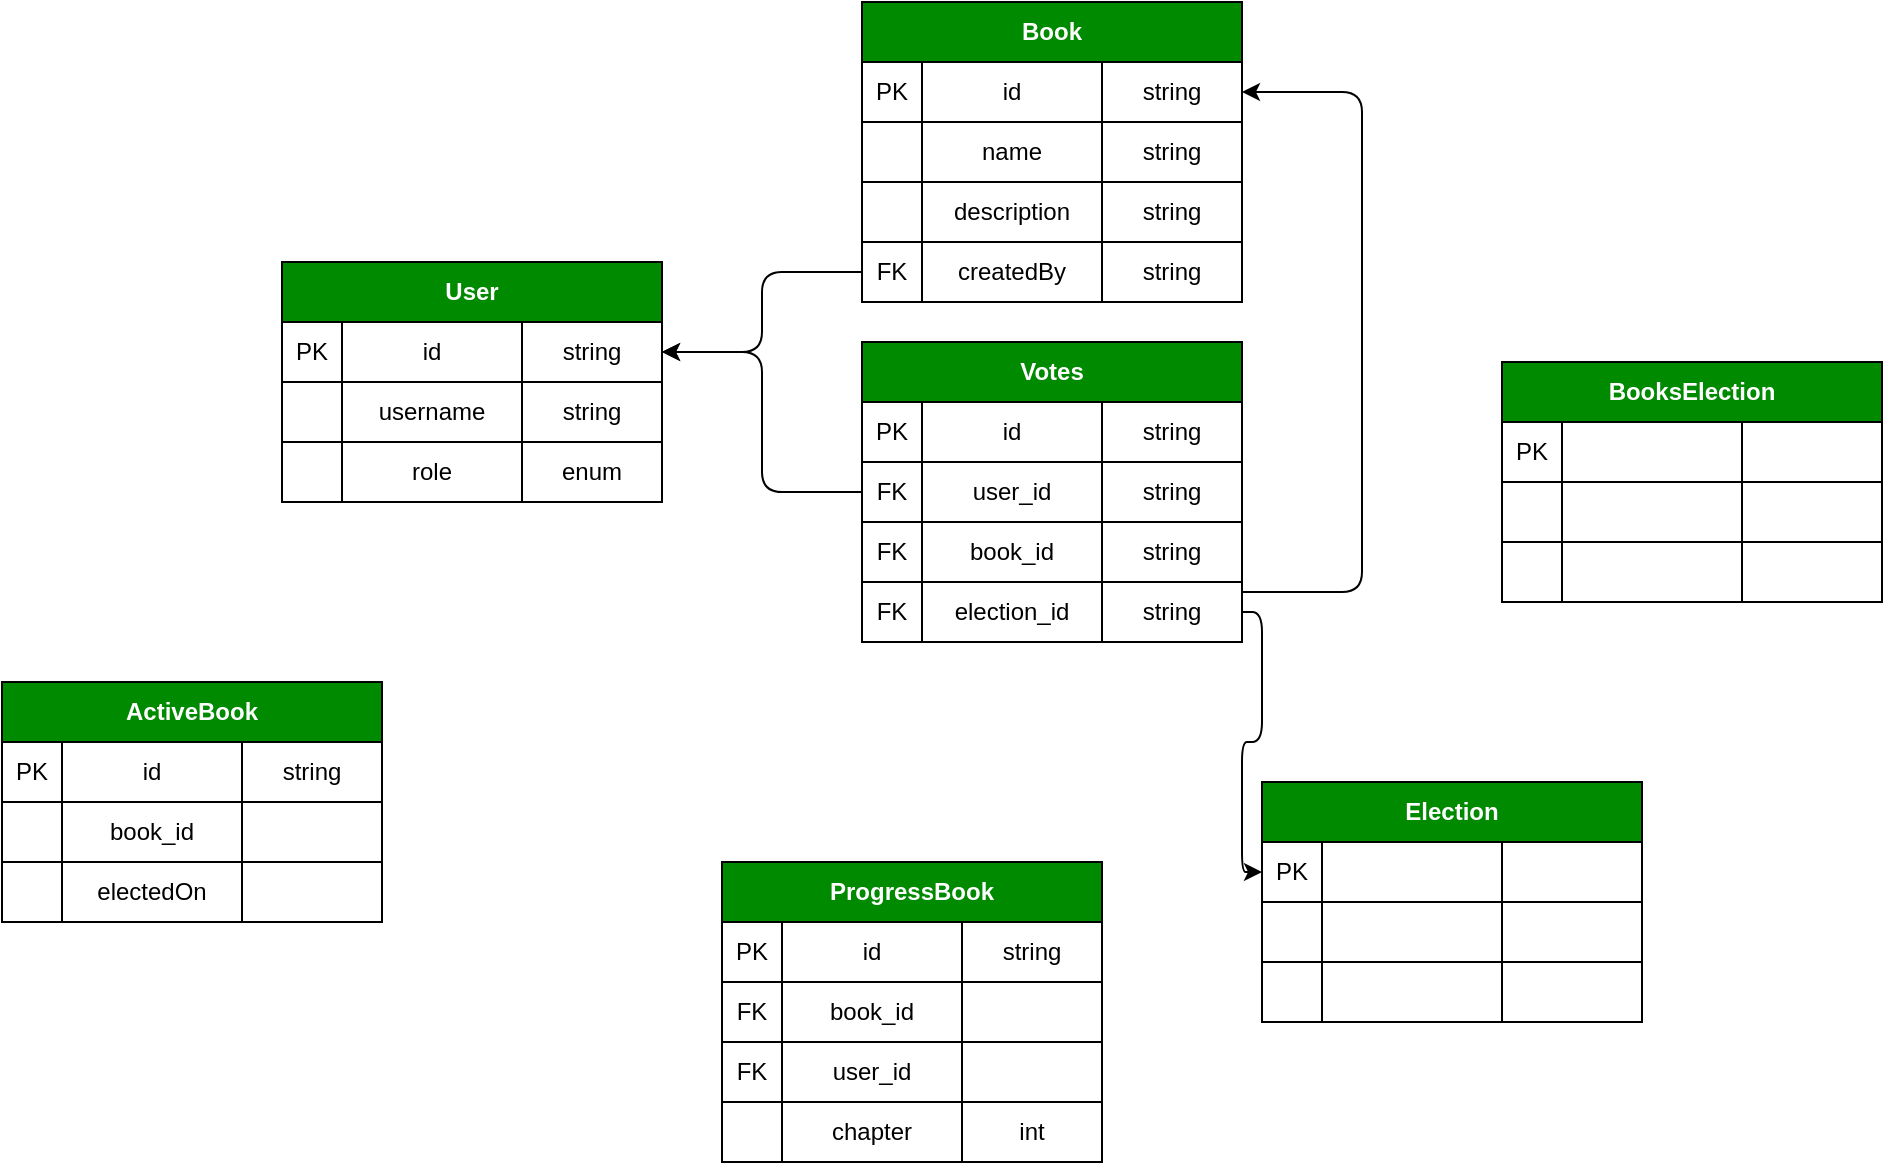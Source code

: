 <mxfile>
    <diagram id="_sgcQJJRoCDwZnuj_THw" name="Page-1">
        <mxGraphModel dx="1458" dy="1840" grid="1" gridSize="10" guides="1" tooltips="1" connect="1" arrows="1" fold="1" page="1" pageScale="1" pageWidth="850" pageHeight="1100" math="0" shadow="0">
            <root>
                <mxCell id="0"/>
                <mxCell id="1" parent="0"/>
                <mxCell id="13" value="" style="group;fontStyle=1" parent="1" vertex="1" connectable="0">
                    <mxGeometry x="40" y="40" width="190" height="120" as="geometry"/>
                </mxCell>
                <mxCell id="3" value="&lt;b&gt;User&lt;/b&gt;" style="whiteSpace=wrap;html=1;fillColor=#008a00;strokeColor=default;fontColor=#ffffff;" parent="13" vertex="1">
                    <mxGeometry width="190" height="30" as="geometry"/>
                </mxCell>
                <mxCell id="4" value="id" style="whiteSpace=wrap;html=1;strokeColor=default;" parent="13" vertex="1">
                    <mxGeometry x="30" y="30" width="90" height="30" as="geometry"/>
                </mxCell>
                <mxCell id="5" value="username&lt;br&gt;" style="whiteSpace=wrap;html=1;strokeColor=default;" parent="13" vertex="1">
                    <mxGeometry x="30" y="60" width="90" height="30" as="geometry"/>
                </mxCell>
                <mxCell id="6" value="role" style="whiteSpace=wrap;html=1;strokeColor=default;" parent="13" vertex="1">
                    <mxGeometry x="30" y="90" width="90" height="30" as="geometry"/>
                </mxCell>
                <mxCell id="7" value="PK" style="whiteSpace=wrap;html=1;strokeColor=default;" parent="13" vertex="1">
                    <mxGeometry y="30" width="30" height="30" as="geometry"/>
                </mxCell>
                <mxCell id="8" value="" style="whiteSpace=wrap;html=1;strokeColor=default;" parent="13" vertex="1">
                    <mxGeometry y="60" width="30" height="30" as="geometry"/>
                </mxCell>
                <mxCell id="9" value="" style="whiteSpace=wrap;html=1;strokeColor=default;" parent="13" vertex="1">
                    <mxGeometry y="90" width="30" height="30" as="geometry"/>
                </mxCell>
                <mxCell id="10" value="string" style="whiteSpace=wrap;html=1;strokeColor=default;" parent="13" vertex="1">
                    <mxGeometry x="120" y="30" width="70" height="30" as="geometry"/>
                </mxCell>
                <mxCell id="11" value="string" style="whiteSpace=wrap;html=1;strokeColor=default;" parent="13" vertex="1">
                    <mxGeometry x="120" y="60" width="70" height="30" as="geometry"/>
                </mxCell>
                <mxCell id="12" value="enum" style="whiteSpace=wrap;html=1;strokeColor=default;" parent="13" vertex="1">
                    <mxGeometry x="120" y="90" width="70" height="30" as="geometry"/>
                </mxCell>
                <mxCell id="14" value="" style="group" parent="1" vertex="1" connectable="0">
                    <mxGeometry x="330" y="-90" width="190" height="120" as="geometry"/>
                </mxCell>
                <mxCell id="15" value="&lt;b&gt;Book&lt;/b&gt;" style="whiteSpace=wrap;html=1;fillColor=#008a00;strokeColor=default;fontColor=#ffffff;" parent="14" vertex="1">
                    <mxGeometry width="190" height="30" as="geometry"/>
                </mxCell>
                <mxCell id="16" value="id" style="whiteSpace=wrap;html=1;strokeColor=default;" parent="14" vertex="1">
                    <mxGeometry x="30" y="30" width="90" height="30" as="geometry"/>
                </mxCell>
                <mxCell id="17" value="name" style="whiteSpace=wrap;html=1;strokeColor=default;" parent="14" vertex="1">
                    <mxGeometry x="30" y="60" width="90" height="30" as="geometry"/>
                </mxCell>
                <mxCell id="18" value="description" style="whiteSpace=wrap;html=1;strokeColor=default;" parent="14" vertex="1">
                    <mxGeometry x="30" y="90" width="90" height="30" as="geometry"/>
                </mxCell>
                <mxCell id="19" value="PK" style="whiteSpace=wrap;html=1;strokeColor=default;" parent="14" vertex="1">
                    <mxGeometry y="30" width="30" height="30" as="geometry"/>
                </mxCell>
                <mxCell id="20" value="" style="whiteSpace=wrap;html=1;strokeColor=default;" parent="14" vertex="1">
                    <mxGeometry y="60" width="30" height="30" as="geometry"/>
                </mxCell>
                <mxCell id="21" value="" style="whiteSpace=wrap;html=1;strokeColor=default;" parent="14" vertex="1">
                    <mxGeometry y="90" width="30" height="30" as="geometry"/>
                </mxCell>
                <mxCell id="22" value="string" style="whiteSpace=wrap;html=1;strokeColor=default;" parent="14" vertex="1">
                    <mxGeometry x="120" y="30" width="70" height="30" as="geometry"/>
                </mxCell>
                <mxCell id="23" value="string" style="whiteSpace=wrap;html=1;strokeColor=default;" parent="14" vertex="1">
                    <mxGeometry x="120" y="60" width="70" height="30" as="geometry"/>
                </mxCell>
                <mxCell id="24" value="string" style="whiteSpace=wrap;html=1;strokeColor=default;" parent="14" vertex="1">
                    <mxGeometry x="120" y="90" width="70" height="30" as="geometry"/>
                </mxCell>
                <mxCell id="25" value="" style="group" parent="1" vertex="1" connectable="0">
                    <mxGeometry x="-100" y="250" width="190" height="120" as="geometry"/>
                </mxCell>
                <mxCell id="26" value="&lt;b&gt;ActiveBook&lt;/b&gt;" style="whiteSpace=wrap;html=1;fillColor=#008a00;strokeColor=default;fontColor=#ffffff;" parent="25" vertex="1">
                    <mxGeometry width="190" height="30" as="geometry"/>
                </mxCell>
                <mxCell id="27" value="id" style="whiteSpace=wrap;html=1;strokeColor=default;" parent="25" vertex="1">
                    <mxGeometry x="30" y="30" width="90" height="30" as="geometry"/>
                </mxCell>
                <mxCell id="28" value="book_id" style="whiteSpace=wrap;html=1;strokeColor=default;" parent="25" vertex="1">
                    <mxGeometry x="30" y="60" width="90" height="30" as="geometry"/>
                </mxCell>
                <mxCell id="29" value="electedOn" style="whiteSpace=wrap;html=1;strokeColor=default;" parent="25" vertex="1">
                    <mxGeometry x="30" y="90" width="90" height="30" as="geometry"/>
                </mxCell>
                <mxCell id="30" value="PK" style="whiteSpace=wrap;html=1;strokeColor=default;" parent="25" vertex="1">
                    <mxGeometry y="30" width="30" height="30" as="geometry"/>
                </mxCell>
                <mxCell id="31" value="" style="whiteSpace=wrap;html=1;strokeColor=default;" parent="25" vertex="1">
                    <mxGeometry y="60" width="30" height="30" as="geometry"/>
                </mxCell>
                <mxCell id="32" value="" style="whiteSpace=wrap;html=1;strokeColor=default;" parent="25" vertex="1">
                    <mxGeometry y="90" width="30" height="30" as="geometry"/>
                </mxCell>
                <mxCell id="33" value="string" style="whiteSpace=wrap;html=1;strokeColor=default;" parent="25" vertex="1">
                    <mxGeometry x="120" y="30" width="70" height="30" as="geometry"/>
                </mxCell>
                <mxCell id="34" value="" style="whiteSpace=wrap;html=1;strokeColor=default;" parent="25" vertex="1">
                    <mxGeometry x="120" y="60" width="70" height="30" as="geometry"/>
                </mxCell>
                <mxCell id="35" value="" style="whiteSpace=wrap;html=1;strokeColor=default;" parent="25" vertex="1">
                    <mxGeometry x="120" y="90" width="70" height="30" as="geometry"/>
                </mxCell>
                <mxCell id="48" value="createdBy" style="whiteSpace=wrap;html=1;strokeColor=default;" parent="1" vertex="1">
                    <mxGeometry x="360" y="30" width="90" height="30" as="geometry"/>
                </mxCell>
                <mxCell id="68" style="edgeStyle=orthogonalEdgeStyle;html=1;entryX=1;entryY=0.5;entryDx=0;entryDy=0;" parent="1" source="49" target="10" edge="1">
                    <mxGeometry relative="1" as="geometry"/>
                </mxCell>
                <mxCell id="49" value="FK" style="whiteSpace=wrap;html=1;strokeColor=default;" parent="1" vertex="1">
                    <mxGeometry x="330" y="30" width="30" height="30" as="geometry"/>
                </mxCell>
                <mxCell id="50" value="string" style="whiteSpace=wrap;html=1;strokeColor=default;" parent="1" vertex="1">
                    <mxGeometry x="450" y="30" width="70" height="30" as="geometry"/>
                </mxCell>
                <mxCell id="55" value="" style="group" parent="1" vertex="1" connectable="0">
                    <mxGeometry x="330" y="80" width="190" height="120" as="geometry"/>
                </mxCell>
                <mxCell id="56" value="&lt;b&gt;Votes&lt;/b&gt;" style="whiteSpace=wrap;html=1;fillColor=#008a00;strokeColor=default;fontColor=#ffffff;" parent="55" vertex="1">
                    <mxGeometry width="190" height="30" as="geometry"/>
                </mxCell>
                <mxCell id="57" value="id" style="whiteSpace=wrap;html=1;strokeColor=default;" parent="55" vertex="1">
                    <mxGeometry x="30" y="30" width="90" height="30" as="geometry"/>
                </mxCell>
                <mxCell id="58" value="user_id" style="whiteSpace=wrap;html=1;strokeColor=default;" parent="55" vertex="1">
                    <mxGeometry x="30" y="60" width="90" height="30" as="geometry"/>
                </mxCell>
                <mxCell id="59" value="book_id" style="whiteSpace=wrap;html=1;strokeColor=default;" parent="55" vertex="1">
                    <mxGeometry x="30" y="90" width="90" height="30" as="geometry"/>
                </mxCell>
                <mxCell id="60" value="PK" style="whiteSpace=wrap;html=1;strokeColor=default;" parent="55" vertex="1">
                    <mxGeometry y="30" width="30" height="30" as="geometry"/>
                </mxCell>
                <mxCell id="61" value="FK" style="whiteSpace=wrap;html=1;strokeColor=default;" parent="55" vertex="1">
                    <mxGeometry y="60" width="30" height="30" as="geometry"/>
                </mxCell>
                <mxCell id="62" value="FK" style="whiteSpace=wrap;html=1;strokeColor=default;" parent="55" vertex="1">
                    <mxGeometry y="90" width="30" height="30" as="geometry"/>
                </mxCell>
                <mxCell id="63" value="string" style="whiteSpace=wrap;html=1;strokeColor=default;" parent="55" vertex="1">
                    <mxGeometry x="120" y="30" width="70" height="30" as="geometry"/>
                </mxCell>
                <mxCell id="64" value="string" style="whiteSpace=wrap;html=1;strokeColor=default;" parent="55" vertex="1">
                    <mxGeometry x="120" y="60" width="70" height="30" as="geometry"/>
                </mxCell>
                <mxCell id="65" value="string" style="whiteSpace=wrap;html=1;strokeColor=default;" parent="55" vertex="1">
                    <mxGeometry x="120" y="90" width="70" height="30" as="geometry"/>
                </mxCell>
                <mxCell id="67" style="edgeStyle=orthogonalEdgeStyle;html=1;entryX=1;entryY=0.5;entryDx=0;entryDy=0;exitX=0;exitY=0.5;exitDx=0;exitDy=0;" parent="1" source="61" target="10" edge="1">
                    <mxGeometry relative="1" as="geometry"/>
                </mxCell>
                <mxCell id="69" style="edgeStyle=orthogonalEdgeStyle;html=1;entryX=1;entryY=0.5;entryDx=0;entryDy=0;" parent="1" source="65" target="22" edge="1">
                    <mxGeometry relative="1" as="geometry">
                        <Array as="points">
                            <mxPoint x="580" y="205"/>
                            <mxPoint x="580" y="-45"/>
                        </Array>
                    </mxGeometry>
                </mxCell>
                <mxCell id="70" value="" style="group" parent="1" vertex="1" connectable="0">
                    <mxGeometry x="530" y="300" width="190" height="120" as="geometry"/>
                </mxCell>
                <mxCell id="71" value="&lt;b&gt;Election&lt;/b&gt;" style="whiteSpace=wrap;html=1;fillColor=#008a00;strokeColor=default;fontColor=#ffffff;" parent="70" vertex="1">
                    <mxGeometry width="190" height="30" as="geometry"/>
                </mxCell>
                <mxCell id="72" value="" style="whiteSpace=wrap;html=1;strokeColor=default;" parent="70" vertex="1">
                    <mxGeometry x="30" y="30" width="90" height="30" as="geometry"/>
                </mxCell>
                <mxCell id="73" value="" style="whiteSpace=wrap;html=1;strokeColor=default;" parent="70" vertex="1">
                    <mxGeometry x="30" y="60" width="90" height="30" as="geometry"/>
                </mxCell>
                <mxCell id="74" value="" style="whiteSpace=wrap;html=1;strokeColor=default;" parent="70" vertex="1">
                    <mxGeometry x="30" y="90" width="90" height="30" as="geometry"/>
                </mxCell>
                <mxCell id="75" value="PK" style="whiteSpace=wrap;html=1;strokeColor=default;" parent="70" vertex="1">
                    <mxGeometry y="30" width="30" height="30" as="geometry"/>
                </mxCell>
                <mxCell id="76" value="" style="whiteSpace=wrap;html=1;strokeColor=default;" parent="70" vertex="1">
                    <mxGeometry y="60" width="30" height="30" as="geometry"/>
                </mxCell>
                <mxCell id="77" value="" style="whiteSpace=wrap;html=1;strokeColor=default;" parent="70" vertex="1">
                    <mxGeometry y="90" width="30" height="30" as="geometry"/>
                </mxCell>
                <mxCell id="78" value="" style="whiteSpace=wrap;html=1;strokeColor=default;" parent="70" vertex="1">
                    <mxGeometry x="120" y="30" width="70" height="30" as="geometry"/>
                </mxCell>
                <mxCell id="79" value="" style="whiteSpace=wrap;html=1;strokeColor=default;" parent="70" vertex="1">
                    <mxGeometry x="120" y="60" width="70" height="30" as="geometry"/>
                </mxCell>
                <mxCell id="80" value="" style="whiteSpace=wrap;html=1;strokeColor=default;" parent="70" vertex="1">
                    <mxGeometry x="120" y="90" width="70" height="30" as="geometry"/>
                </mxCell>
                <mxCell id="86" value="election_id" style="whiteSpace=wrap;html=1;strokeColor=default;" vertex="1" parent="1">
                    <mxGeometry x="360" y="200" width="90" height="30" as="geometry"/>
                </mxCell>
                <mxCell id="87" value="FK" style="whiteSpace=wrap;html=1;strokeColor=default;" vertex="1" parent="1">
                    <mxGeometry x="330" y="200" width="30" height="30" as="geometry"/>
                </mxCell>
                <mxCell id="92" style="edgeStyle=orthogonalEdgeStyle;html=1;entryX=0;entryY=0.5;entryDx=0;entryDy=0;" edge="1" parent="1" source="88" target="75">
                    <mxGeometry relative="1" as="geometry"/>
                </mxCell>
                <mxCell id="88" value="string" style="whiteSpace=wrap;html=1;strokeColor=default;" vertex="1" parent="1">
                    <mxGeometry x="450" y="200" width="70" height="30" as="geometry"/>
                </mxCell>
                <mxCell id="90" value="" style="group" vertex="1" connectable="0" parent="1">
                    <mxGeometry x="260" y="340" width="190" height="150" as="geometry"/>
                </mxCell>
                <mxCell id="36" value="" style="group" parent="90" vertex="1" connectable="0">
                    <mxGeometry width="190" height="120" as="geometry"/>
                </mxCell>
                <mxCell id="37" value="&lt;b&gt;ProgressBook&lt;/b&gt;" style="whiteSpace=wrap;html=1;fillColor=#008a00;strokeColor=default;fontColor=#ffffff;" parent="36" vertex="1">
                    <mxGeometry width="190" height="30" as="geometry"/>
                </mxCell>
                <mxCell id="38" value="id" style="whiteSpace=wrap;html=1;strokeColor=default;" parent="36" vertex="1">
                    <mxGeometry x="30" y="30" width="90" height="30" as="geometry"/>
                </mxCell>
                <mxCell id="41" value="PK" style="whiteSpace=wrap;html=1;strokeColor=default;" parent="36" vertex="1">
                    <mxGeometry y="30" width="30" height="30" as="geometry"/>
                </mxCell>
                <mxCell id="44" value="string" style="whiteSpace=wrap;html=1;strokeColor=default;" parent="36" vertex="1">
                    <mxGeometry x="120" y="30" width="70" height="30" as="geometry"/>
                </mxCell>
                <mxCell id="89" value="" style="group" vertex="1" connectable="0" parent="36">
                    <mxGeometry y="60" width="190" height="60" as="geometry"/>
                </mxCell>
                <mxCell id="39" value="book_id" style="whiteSpace=wrap;html=1;strokeColor=default;" parent="89" vertex="1">
                    <mxGeometry x="30" width="90" height="30" as="geometry"/>
                </mxCell>
                <mxCell id="40" value="user_id" style="whiteSpace=wrap;html=1;strokeColor=default;" parent="89" vertex="1">
                    <mxGeometry x="30" y="30" width="90" height="30" as="geometry"/>
                </mxCell>
                <mxCell id="42" value="FK" style="whiteSpace=wrap;html=1;strokeColor=default;" parent="89" vertex="1">
                    <mxGeometry width="30" height="30" as="geometry"/>
                </mxCell>
                <mxCell id="43" value="FK" style="whiteSpace=wrap;html=1;strokeColor=default;" parent="89" vertex="1">
                    <mxGeometry y="30" width="30" height="30" as="geometry"/>
                </mxCell>
                <mxCell id="45" value="" style="whiteSpace=wrap;html=1;strokeColor=default;" parent="89" vertex="1">
                    <mxGeometry x="120" width="70" height="30" as="geometry"/>
                </mxCell>
                <mxCell id="46" value="" style="whiteSpace=wrap;html=1;strokeColor=default;" parent="89" vertex="1">
                    <mxGeometry x="120" y="30" width="70" height="30" as="geometry"/>
                </mxCell>
                <mxCell id="81" value="chapter" style="whiteSpace=wrap;html=1;strokeColor=default;" parent="90" vertex="1">
                    <mxGeometry x="30" y="120" width="90" height="30" as="geometry"/>
                </mxCell>
                <mxCell id="82" value="int" style="whiteSpace=wrap;html=1;strokeColor=default;" parent="90" vertex="1">
                    <mxGeometry x="120" y="120" width="70" height="30" as="geometry"/>
                </mxCell>
                <mxCell id="83" value="" style="whiteSpace=wrap;html=1;strokeColor=default;" parent="90" vertex="1">
                    <mxGeometry y="120" width="30" height="30" as="geometry"/>
                </mxCell>
                <mxCell id="93" value="" style="group" vertex="1" connectable="0" parent="1">
                    <mxGeometry x="650" y="90" width="190" height="120" as="geometry"/>
                </mxCell>
                <mxCell id="94" value="&lt;b&gt;BooksElection&lt;/b&gt;" style="whiteSpace=wrap;html=1;fillColor=#008a00;strokeColor=default;fontColor=#ffffff;" vertex="1" parent="93">
                    <mxGeometry width="190" height="30" as="geometry"/>
                </mxCell>
                <mxCell id="95" value="" style="whiteSpace=wrap;html=1;strokeColor=default;" vertex="1" parent="93">
                    <mxGeometry x="30" y="30" width="90" height="30" as="geometry"/>
                </mxCell>
                <mxCell id="96" value="" style="whiteSpace=wrap;html=1;strokeColor=default;" vertex="1" parent="93">
                    <mxGeometry x="30" y="60" width="90" height="30" as="geometry"/>
                </mxCell>
                <mxCell id="97" value="" style="whiteSpace=wrap;html=1;strokeColor=default;" vertex="1" parent="93">
                    <mxGeometry x="30" y="90" width="90" height="30" as="geometry"/>
                </mxCell>
                <mxCell id="98" value="PK" style="whiteSpace=wrap;html=1;strokeColor=default;" vertex="1" parent="93">
                    <mxGeometry y="30" width="30" height="30" as="geometry"/>
                </mxCell>
                <mxCell id="99" value="" style="whiteSpace=wrap;html=1;strokeColor=default;" vertex="1" parent="93">
                    <mxGeometry y="60" width="30" height="30" as="geometry"/>
                </mxCell>
                <mxCell id="100" value="" style="whiteSpace=wrap;html=1;strokeColor=default;" vertex="1" parent="93">
                    <mxGeometry y="90" width="30" height="30" as="geometry"/>
                </mxCell>
                <mxCell id="101" value="" style="whiteSpace=wrap;html=1;strokeColor=default;" vertex="1" parent="93">
                    <mxGeometry x="120" y="30" width="70" height="30" as="geometry"/>
                </mxCell>
                <mxCell id="102" value="" style="whiteSpace=wrap;html=1;strokeColor=default;" vertex="1" parent="93">
                    <mxGeometry x="120" y="60" width="70" height="30" as="geometry"/>
                </mxCell>
                <mxCell id="103" value="" style="whiteSpace=wrap;html=1;strokeColor=default;" vertex="1" parent="93">
                    <mxGeometry x="120" y="90" width="70" height="30" as="geometry"/>
                </mxCell>
            </root>
        </mxGraphModel>
    </diagram>
</mxfile>